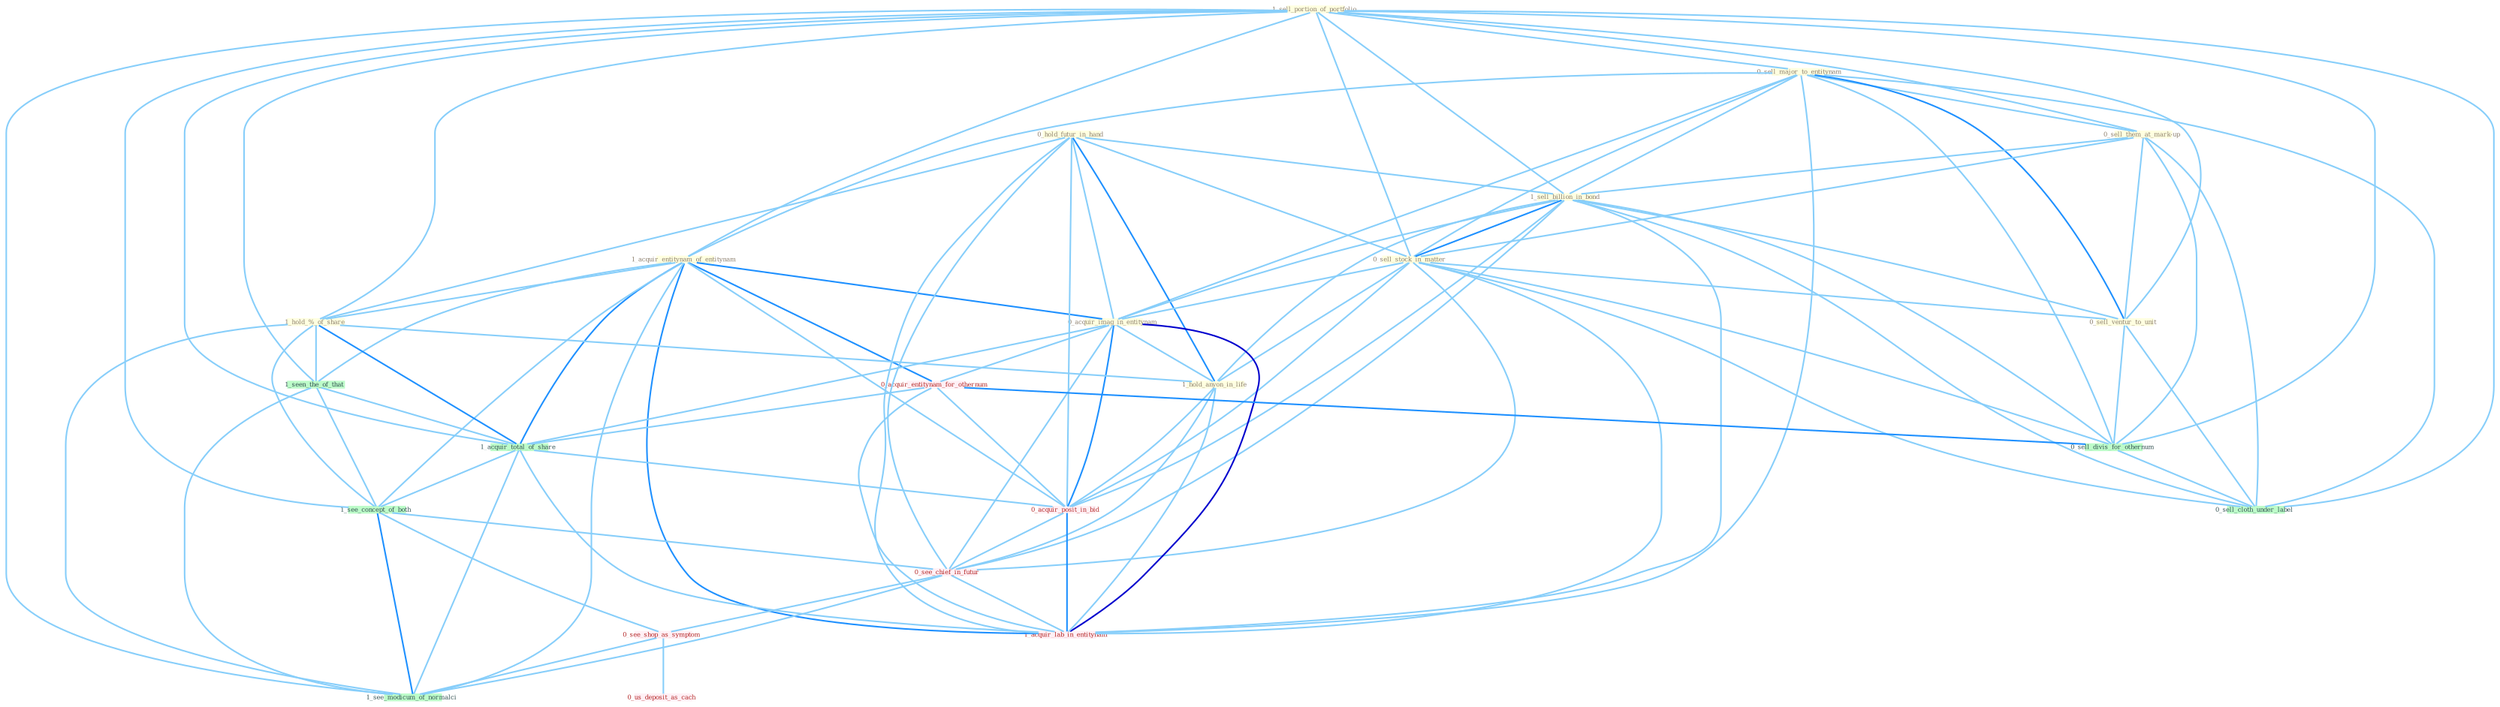 Graph G{ 
    node
    [shape=polygon,style=filled,width=.5,height=.06,color="#BDFCC9",fixedsize=true,fontsize=4,
    fontcolor="#2f4f4f"];
    {node
    [color="#ffffe0", fontcolor="#8b7d6b"] "1_sell_portion_of_portfolio " "0_sell_major_to_entitynam " "0_sell_them_at_mark-up " "1_acquir_entitynam_of_entitynam " "0_hold_futur_in_hand " "1_sell_billion_in_bond " "0_sell_stock_in_matter " "0_acquir_imag_in_entitynam " "0_sell_ventur_to_unit " "1_hold_%_of_share " "1_hold_anyon_in_life "}
{node [color="#fff0f5", fontcolor="#b22222"] "0_acquir_entitynam_for_othernum " "0_acquir_posit_in_bid " "0_see_chief_in_futur " "0_see_shop_as_symptom " "1_acquir_lab_in_entitynam " "0_us_deposit_as_cach "}
edge [color="#B0E2FF"];

	"1_sell_portion_of_portfolio " -- "0_sell_major_to_entitynam " [w="1", color="#87cefa" ];
	"1_sell_portion_of_portfolio " -- "0_sell_them_at_mark-up " [w="1", color="#87cefa" ];
	"1_sell_portion_of_portfolio " -- "1_acquir_entitynam_of_entitynam " [w="1", color="#87cefa" ];
	"1_sell_portion_of_portfolio " -- "1_sell_billion_in_bond " [w="1", color="#87cefa" ];
	"1_sell_portion_of_portfolio " -- "0_sell_stock_in_matter " [w="1", color="#87cefa" ];
	"1_sell_portion_of_portfolio " -- "0_sell_ventur_to_unit " [w="1", color="#87cefa" ];
	"1_sell_portion_of_portfolio " -- "1_hold_%_of_share " [w="1", color="#87cefa" ];
	"1_sell_portion_of_portfolio " -- "1_seen_the_of_that " [w="1", color="#87cefa" ];
	"1_sell_portion_of_portfolio " -- "0_sell_divis_for_othernum " [w="1", color="#87cefa" ];
	"1_sell_portion_of_portfolio " -- "1_acquir_total_of_share " [w="1", color="#87cefa" ];
	"1_sell_portion_of_portfolio " -- "0_sell_cloth_under_label " [w="1", color="#87cefa" ];
	"1_sell_portion_of_portfolio " -- "1_see_concept_of_both " [w="1", color="#87cefa" ];
	"1_sell_portion_of_portfolio " -- "1_see_modicum_of_normalci " [w="1", color="#87cefa" ];
	"0_sell_major_to_entitynam " -- "0_sell_them_at_mark-up " [w="1", color="#87cefa" ];
	"0_sell_major_to_entitynam " -- "1_acquir_entitynam_of_entitynam " [w="1", color="#87cefa" ];
	"0_sell_major_to_entitynam " -- "1_sell_billion_in_bond " [w="1", color="#87cefa" ];
	"0_sell_major_to_entitynam " -- "0_sell_stock_in_matter " [w="1", color="#87cefa" ];
	"0_sell_major_to_entitynam " -- "0_acquir_imag_in_entitynam " [w="1", color="#87cefa" ];
	"0_sell_major_to_entitynam " -- "0_sell_ventur_to_unit " [w="2", color="#1e90ff" , len=0.8];
	"0_sell_major_to_entitynam " -- "0_sell_divis_for_othernum " [w="1", color="#87cefa" ];
	"0_sell_major_to_entitynam " -- "0_sell_cloth_under_label " [w="1", color="#87cefa" ];
	"0_sell_major_to_entitynam " -- "1_acquir_lab_in_entitynam " [w="1", color="#87cefa" ];
	"0_sell_them_at_mark-up " -- "1_sell_billion_in_bond " [w="1", color="#87cefa" ];
	"0_sell_them_at_mark-up " -- "0_sell_stock_in_matter " [w="1", color="#87cefa" ];
	"0_sell_them_at_mark-up " -- "0_sell_ventur_to_unit " [w="1", color="#87cefa" ];
	"0_sell_them_at_mark-up " -- "0_sell_divis_for_othernum " [w="1", color="#87cefa" ];
	"0_sell_them_at_mark-up " -- "0_sell_cloth_under_label " [w="1", color="#87cefa" ];
	"1_acquir_entitynam_of_entitynam " -- "0_acquir_imag_in_entitynam " [w="2", color="#1e90ff" , len=0.8];
	"1_acquir_entitynam_of_entitynam " -- "1_hold_%_of_share " [w="1", color="#87cefa" ];
	"1_acquir_entitynam_of_entitynam " -- "0_acquir_entitynam_for_othernum " [w="2", color="#1e90ff" , len=0.8];
	"1_acquir_entitynam_of_entitynam " -- "1_seen_the_of_that " [w="1", color="#87cefa" ];
	"1_acquir_entitynam_of_entitynam " -- "1_acquir_total_of_share " [w="2", color="#1e90ff" , len=0.8];
	"1_acquir_entitynam_of_entitynam " -- "0_acquir_posit_in_bid " [w="1", color="#87cefa" ];
	"1_acquir_entitynam_of_entitynam " -- "1_see_concept_of_both " [w="1", color="#87cefa" ];
	"1_acquir_entitynam_of_entitynam " -- "1_acquir_lab_in_entitynam " [w="2", color="#1e90ff" , len=0.8];
	"1_acquir_entitynam_of_entitynam " -- "1_see_modicum_of_normalci " [w="1", color="#87cefa" ];
	"0_hold_futur_in_hand " -- "1_sell_billion_in_bond " [w="1", color="#87cefa" ];
	"0_hold_futur_in_hand " -- "0_sell_stock_in_matter " [w="1", color="#87cefa" ];
	"0_hold_futur_in_hand " -- "0_acquir_imag_in_entitynam " [w="1", color="#87cefa" ];
	"0_hold_futur_in_hand " -- "1_hold_%_of_share " [w="1", color="#87cefa" ];
	"0_hold_futur_in_hand " -- "1_hold_anyon_in_life " [w="2", color="#1e90ff" , len=0.8];
	"0_hold_futur_in_hand " -- "0_acquir_posit_in_bid " [w="1", color="#87cefa" ];
	"0_hold_futur_in_hand " -- "0_see_chief_in_futur " [w="1", color="#87cefa" ];
	"0_hold_futur_in_hand " -- "1_acquir_lab_in_entitynam " [w="1", color="#87cefa" ];
	"1_sell_billion_in_bond " -- "0_sell_stock_in_matter " [w="2", color="#1e90ff" , len=0.8];
	"1_sell_billion_in_bond " -- "0_acquir_imag_in_entitynam " [w="1", color="#87cefa" ];
	"1_sell_billion_in_bond " -- "0_sell_ventur_to_unit " [w="1", color="#87cefa" ];
	"1_sell_billion_in_bond " -- "1_hold_anyon_in_life " [w="1", color="#87cefa" ];
	"1_sell_billion_in_bond " -- "0_sell_divis_for_othernum " [w="1", color="#87cefa" ];
	"1_sell_billion_in_bond " -- "0_sell_cloth_under_label " [w="1", color="#87cefa" ];
	"1_sell_billion_in_bond " -- "0_acquir_posit_in_bid " [w="1", color="#87cefa" ];
	"1_sell_billion_in_bond " -- "0_see_chief_in_futur " [w="1", color="#87cefa" ];
	"1_sell_billion_in_bond " -- "1_acquir_lab_in_entitynam " [w="1", color="#87cefa" ];
	"0_sell_stock_in_matter " -- "0_acquir_imag_in_entitynam " [w="1", color="#87cefa" ];
	"0_sell_stock_in_matter " -- "0_sell_ventur_to_unit " [w="1", color="#87cefa" ];
	"0_sell_stock_in_matter " -- "1_hold_anyon_in_life " [w="1", color="#87cefa" ];
	"0_sell_stock_in_matter " -- "0_sell_divis_for_othernum " [w="1", color="#87cefa" ];
	"0_sell_stock_in_matter " -- "0_sell_cloth_under_label " [w="1", color="#87cefa" ];
	"0_sell_stock_in_matter " -- "0_acquir_posit_in_bid " [w="1", color="#87cefa" ];
	"0_sell_stock_in_matter " -- "0_see_chief_in_futur " [w="1", color="#87cefa" ];
	"0_sell_stock_in_matter " -- "1_acquir_lab_in_entitynam " [w="1", color="#87cefa" ];
	"0_acquir_imag_in_entitynam " -- "1_hold_anyon_in_life " [w="1", color="#87cefa" ];
	"0_acquir_imag_in_entitynam " -- "0_acquir_entitynam_for_othernum " [w="1", color="#87cefa" ];
	"0_acquir_imag_in_entitynam " -- "1_acquir_total_of_share " [w="1", color="#87cefa" ];
	"0_acquir_imag_in_entitynam " -- "0_acquir_posit_in_bid " [w="2", color="#1e90ff" , len=0.8];
	"0_acquir_imag_in_entitynam " -- "0_see_chief_in_futur " [w="1", color="#87cefa" ];
	"0_acquir_imag_in_entitynam " -- "1_acquir_lab_in_entitynam " [w="3", color="#0000cd" , len=0.6];
	"0_sell_ventur_to_unit " -- "0_sell_divis_for_othernum " [w="1", color="#87cefa" ];
	"0_sell_ventur_to_unit " -- "0_sell_cloth_under_label " [w="1", color="#87cefa" ];
	"1_hold_%_of_share " -- "1_hold_anyon_in_life " [w="1", color="#87cefa" ];
	"1_hold_%_of_share " -- "1_seen_the_of_that " [w="1", color="#87cefa" ];
	"1_hold_%_of_share " -- "1_acquir_total_of_share " [w="2", color="#1e90ff" , len=0.8];
	"1_hold_%_of_share " -- "1_see_concept_of_both " [w="1", color="#87cefa" ];
	"1_hold_%_of_share " -- "1_see_modicum_of_normalci " [w="1", color="#87cefa" ];
	"1_hold_anyon_in_life " -- "0_acquir_posit_in_bid " [w="1", color="#87cefa" ];
	"1_hold_anyon_in_life " -- "0_see_chief_in_futur " [w="1", color="#87cefa" ];
	"1_hold_anyon_in_life " -- "1_acquir_lab_in_entitynam " [w="1", color="#87cefa" ];
	"0_acquir_entitynam_for_othernum " -- "0_sell_divis_for_othernum " [w="2", color="#1e90ff" , len=0.8];
	"0_acquir_entitynam_for_othernum " -- "1_acquir_total_of_share " [w="1", color="#87cefa" ];
	"0_acquir_entitynam_for_othernum " -- "0_acquir_posit_in_bid " [w="1", color="#87cefa" ];
	"0_acquir_entitynam_for_othernum " -- "1_acquir_lab_in_entitynam " [w="1", color="#87cefa" ];
	"1_seen_the_of_that " -- "1_acquir_total_of_share " [w="1", color="#87cefa" ];
	"1_seen_the_of_that " -- "1_see_concept_of_both " [w="1", color="#87cefa" ];
	"1_seen_the_of_that " -- "1_see_modicum_of_normalci " [w="1", color="#87cefa" ];
	"0_sell_divis_for_othernum " -- "0_sell_cloth_under_label " [w="1", color="#87cefa" ];
	"1_acquir_total_of_share " -- "0_acquir_posit_in_bid " [w="1", color="#87cefa" ];
	"1_acquir_total_of_share " -- "1_see_concept_of_both " [w="1", color="#87cefa" ];
	"1_acquir_total_of_share " -- "1_acquir_lab_in_entitynam " [w="1", color="#87cefa" ];
	"1_acquir_total_of_share " -- "1_see_modicum_of_normalci " [w="1", color="#87cefa" ];
	"0_acquir_posit_in_bid " -- "0_see_chief_in_futur " [w="1", color="#87cefa" ];
	"0_acquir_posit_in_bid " -- "1_acquir_lab_in_entitynam " [w="2", color="#1e90ff" , len=0.8];
	"1_see_concept_of_both " -- "0_see_chief_in_futur " [w="1", color="#87cefa" ];
	"1_see_concept_of_both " -- "0_see_shop_as_symptom " [w="1", color="#87cefa" ];
	"1_see_concept_of_both " -- "1_see_modicum_of_normalci " [w="2", color="#1e90ff" , len=0.8];
	"0_see_chief_in_futur " -- "0_see_shop_as_symptom " [w="1", color="#87cefa" ];
	"0_see_chief_in_futur " -- "1_acquir_lab_in_entitynam " [w="1", color="#87cefa" ];
	"0_see_chief_in_futur " -- "1_see_modicum_of_normalci " [w="1", color="#87cefa" ];
	"0_see_shop_as_symptom " -- "0_us_deposit_as_cach " [w="1", color="#87cefa" ];
	"0_see_shop_as_symptom " -- "1_see_modicum_of_normalci " [w="1", color="#87cefa" ];
}